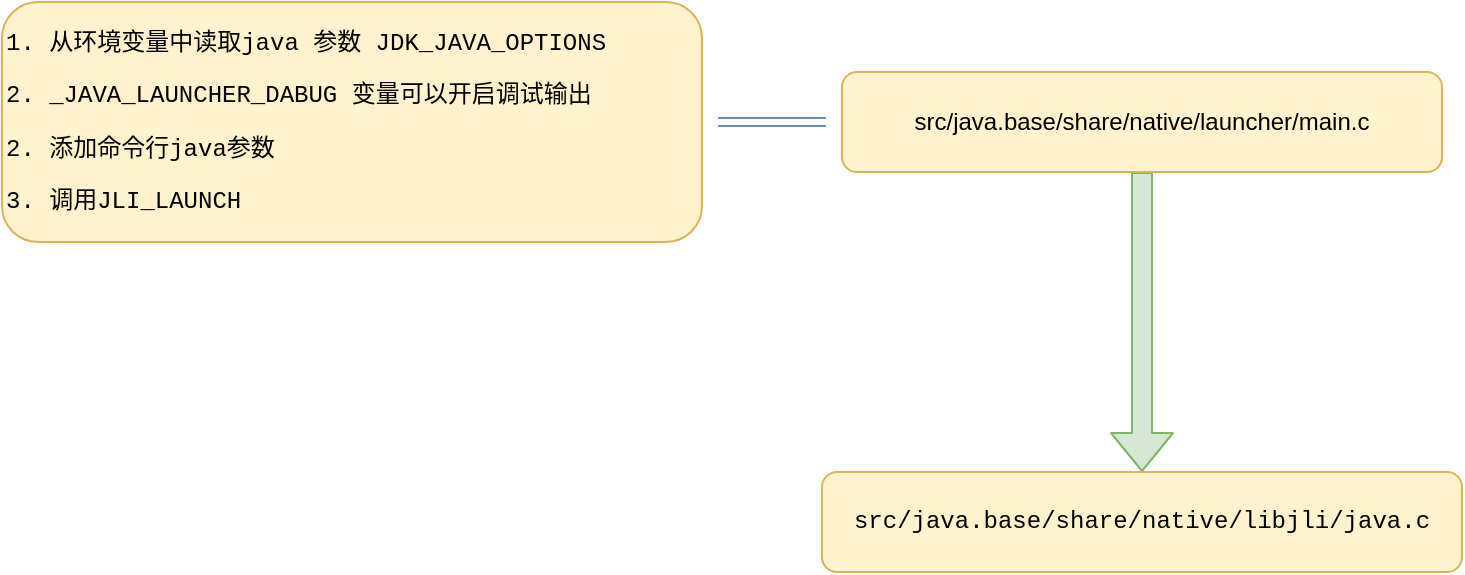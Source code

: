 <mxfile version="15.4.0" type="device"><diagram id="C5RBs43oDa-KdzZeNtuy" name="Page-1"><mxGraphModel dx="2132" dy="1341" grid="1" gridSize="10" guides="1" tooltips="1" connect="1" arrows="1" fold="1" page="0" pageScale="1" pageWidth="827" pageHeight="1169" math="0" shadow="0"><root><mxCell id="WIyWlLk6GJQsqaUBKTNV-0"/><mxCell id="WIyWlLk6GJQsqaUBKTNV-1" parent="WIyWlLk6GJQsqaUBKTNV-0"/><mxCell id="Dbr2dKOb_3z2oTIacvq7-1" style="edgeStyle=none;curved=1;sketch=0;hachureGap=4;orthogonalLoop=1;jettySize=auto;html=1;fontFamily=Architects Daughter;fontSource=https%3A%2F%2Ffonts.googleapis.com%2Fcss%3Ffamily%3DArchitects%2BDaughter;fontSize=16;endArrow=open;sourcePerimeterSpacing=8;targetPerimeterSpacing=8;fillColor=#dae8fc;strokeColor=#6c8ebf;shape=link;" edge="1" parent="WIyWlLk6GJQsqaUBKTNV-1" source="WIyWlLk6GJQsqaUBKTNV-3" target="Dbr2dKOb_3z2oTIacvq7-0"><mxGeometry relative="1" as="geometry"/></mxCell><mxCell id="Dbr2dKOb_3z2oTIacvq7-3" style="edgeStyle=orthogonalEdgeStyle;shape=flexArrow;orthogonalLoop=1;jettySize=auto;html=1;exitX=0.5;exitY=1;exitDx=0;exitDy=0;shadow=0;labelBackgroundColor=none;endArrow=block;endFill=0;strokeColor=#82b366;strokeWidth=1;fillColor=#d5e8d4;" edge="1" parent="WIyWlLk6GJQsqaUBKTNV-1" source="WIyWlLk6GJQsqaUBKTNV-3" target="Dbr2dKOb_3z2oTIacvq7-2"><mxGeometry relative="1" as="geometry"/></mxCell><mxCell id="WIyWlLk6GJQsqaUBKTNV-3" value="src/java.base/share/native/launcher/main.c" style="whiteSpace=wrap;html=1;fontSize=12;glass=0;strokeWidth=1;shadow=0;fillColor=#fff2cc;strokeColor=#d6b656;rounded=1;" parent="WIyWlLk6GJQsqaUBKTNV-1" vertex="1"><mxGeometry x="70" width="300" height="50" as="geometry"/></mxCell><mxCell id="Dbr2dKOb_3z2oTIacvq7-0" value="&lt;p&gt;1. 从环境变量中读取java 参数 JDK_JAVA_OPTIONS&lt;/p&gt;&lt;p&gt;2. _JAVA_LAUNCHER_DABUG 变量可以开启调试输出&lt;/p&gt;&lt;p&gt;2. 添加命令行java参数&lt;/p&gt;&lt;p&gt;3. 调用JLI_LAUNCH&lt;/p&gt;" style="whiteSpace=wrap;html=1;fontSize=12;glass=0;strokeWidth=1;shadow=0;fillColor=#fff2cc;strokeColor=#d6b656;sketch=0;hachureGap=4;pointerEvents=0;fontFamily=Courier New;rounded=1;align=left;" vertex="1" parent="WIyWlLk6GJQsqaUBKTNV-1"><mxGeometry x="-350" y="-35" width="350" height="120" as="geometry"/></mxCell><mxCell id="Dbr2dKOb_3z2oTIacvq7-2" value="src/java.base/share/native/libjli/java.c" style="whiteSpace=wrap;html=1;fontSize=12;glass=0;strokeWidth=1;shadow=0;fillColor=#fff2cc;strokeColor=#d6b656;rounded=1;sketch=0;hachureGap=4;pointerEvents=0;fontFamily=Courier New;align=center;" vertex="1" parent="WIyWlLk6GJQsqaUBKTNV-1"><mxGeometry x="60" y="200" width="320" height="50" as="geometry"/></mxCell></root></mxGraphModel></diagram></mxfile>